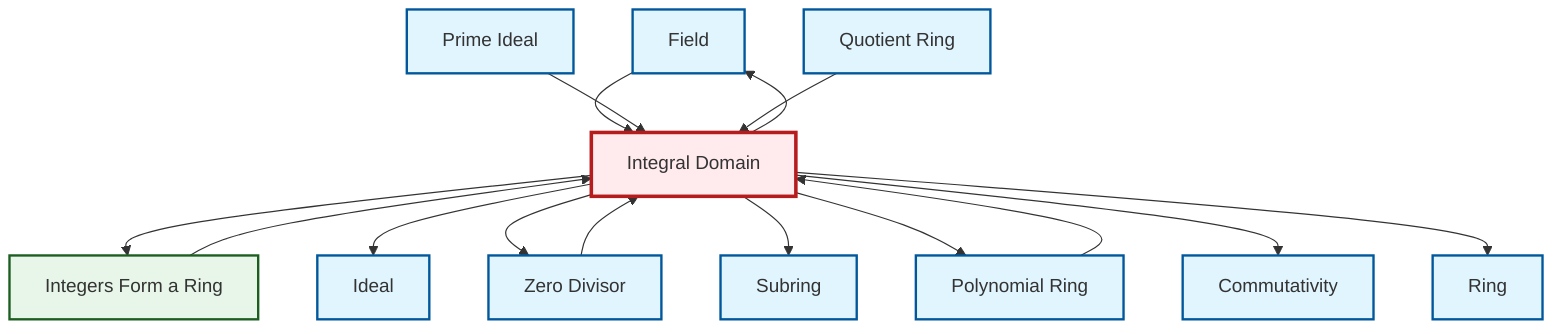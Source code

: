 graph TD
    classDef definition fill:#e1f5fe,stroke:#01579b,stroke-width:2px
    classDef theorem fill:#f3e5f5,stroke:#4a148c,stroke-width:2px
    classDef axiom fill:#fff3e0,stroke:#e65100,stroke-width:2px
    classDef example fill:#e8f5e9,stroke:#1b5e20,stroke-width:2px
    classDef current fill:#ffebee,stroke:#b71c1c,stroke-width:3px
    def-field["Field"]:::definition
    def-polynomial-ring["Polynomial Ring"]:::definition
    def-quotient-ring["Quotient Ring"]:::definition
    def-subring["Subring"]:::definition
    def-commutativity["Commutativity"]:::definition
    def-ring["Ring"]:::definition
    def-zero-divisor["Zero Divisor"]:::definition
    def-ideal["Ideal"]:::definition
    def-prime-ideal["Prime Ideal"]:::definition
    def-integral-domain["Integral Domain"]:::definition
    ex-integers-ring["Integers Form a Ring"]:::example
    def-polynomial-ring --> def-integral-domain
    ex-integers-ring --> def-integral-domain
    def-integral-domain --> def-field
    def-integral-domain --> ex-integers-ring
    def-integral-domain --> def-ideal
    def-integral-domain --> def-zero-divisor
    def-field --> def-integral-domain
    def-prime-ideal --> def-integral-domain
    def-zero-divisor --> def-integral-domain
    def-quotient-ring --> def-integral-domain
    def-integral-domain --> def-subring
    def-integral-domain --> def-polynomial-ring
    def-integral-domain --> def-commutativity
    def-integral-domain --> def-ring
    class def-integral-domain current